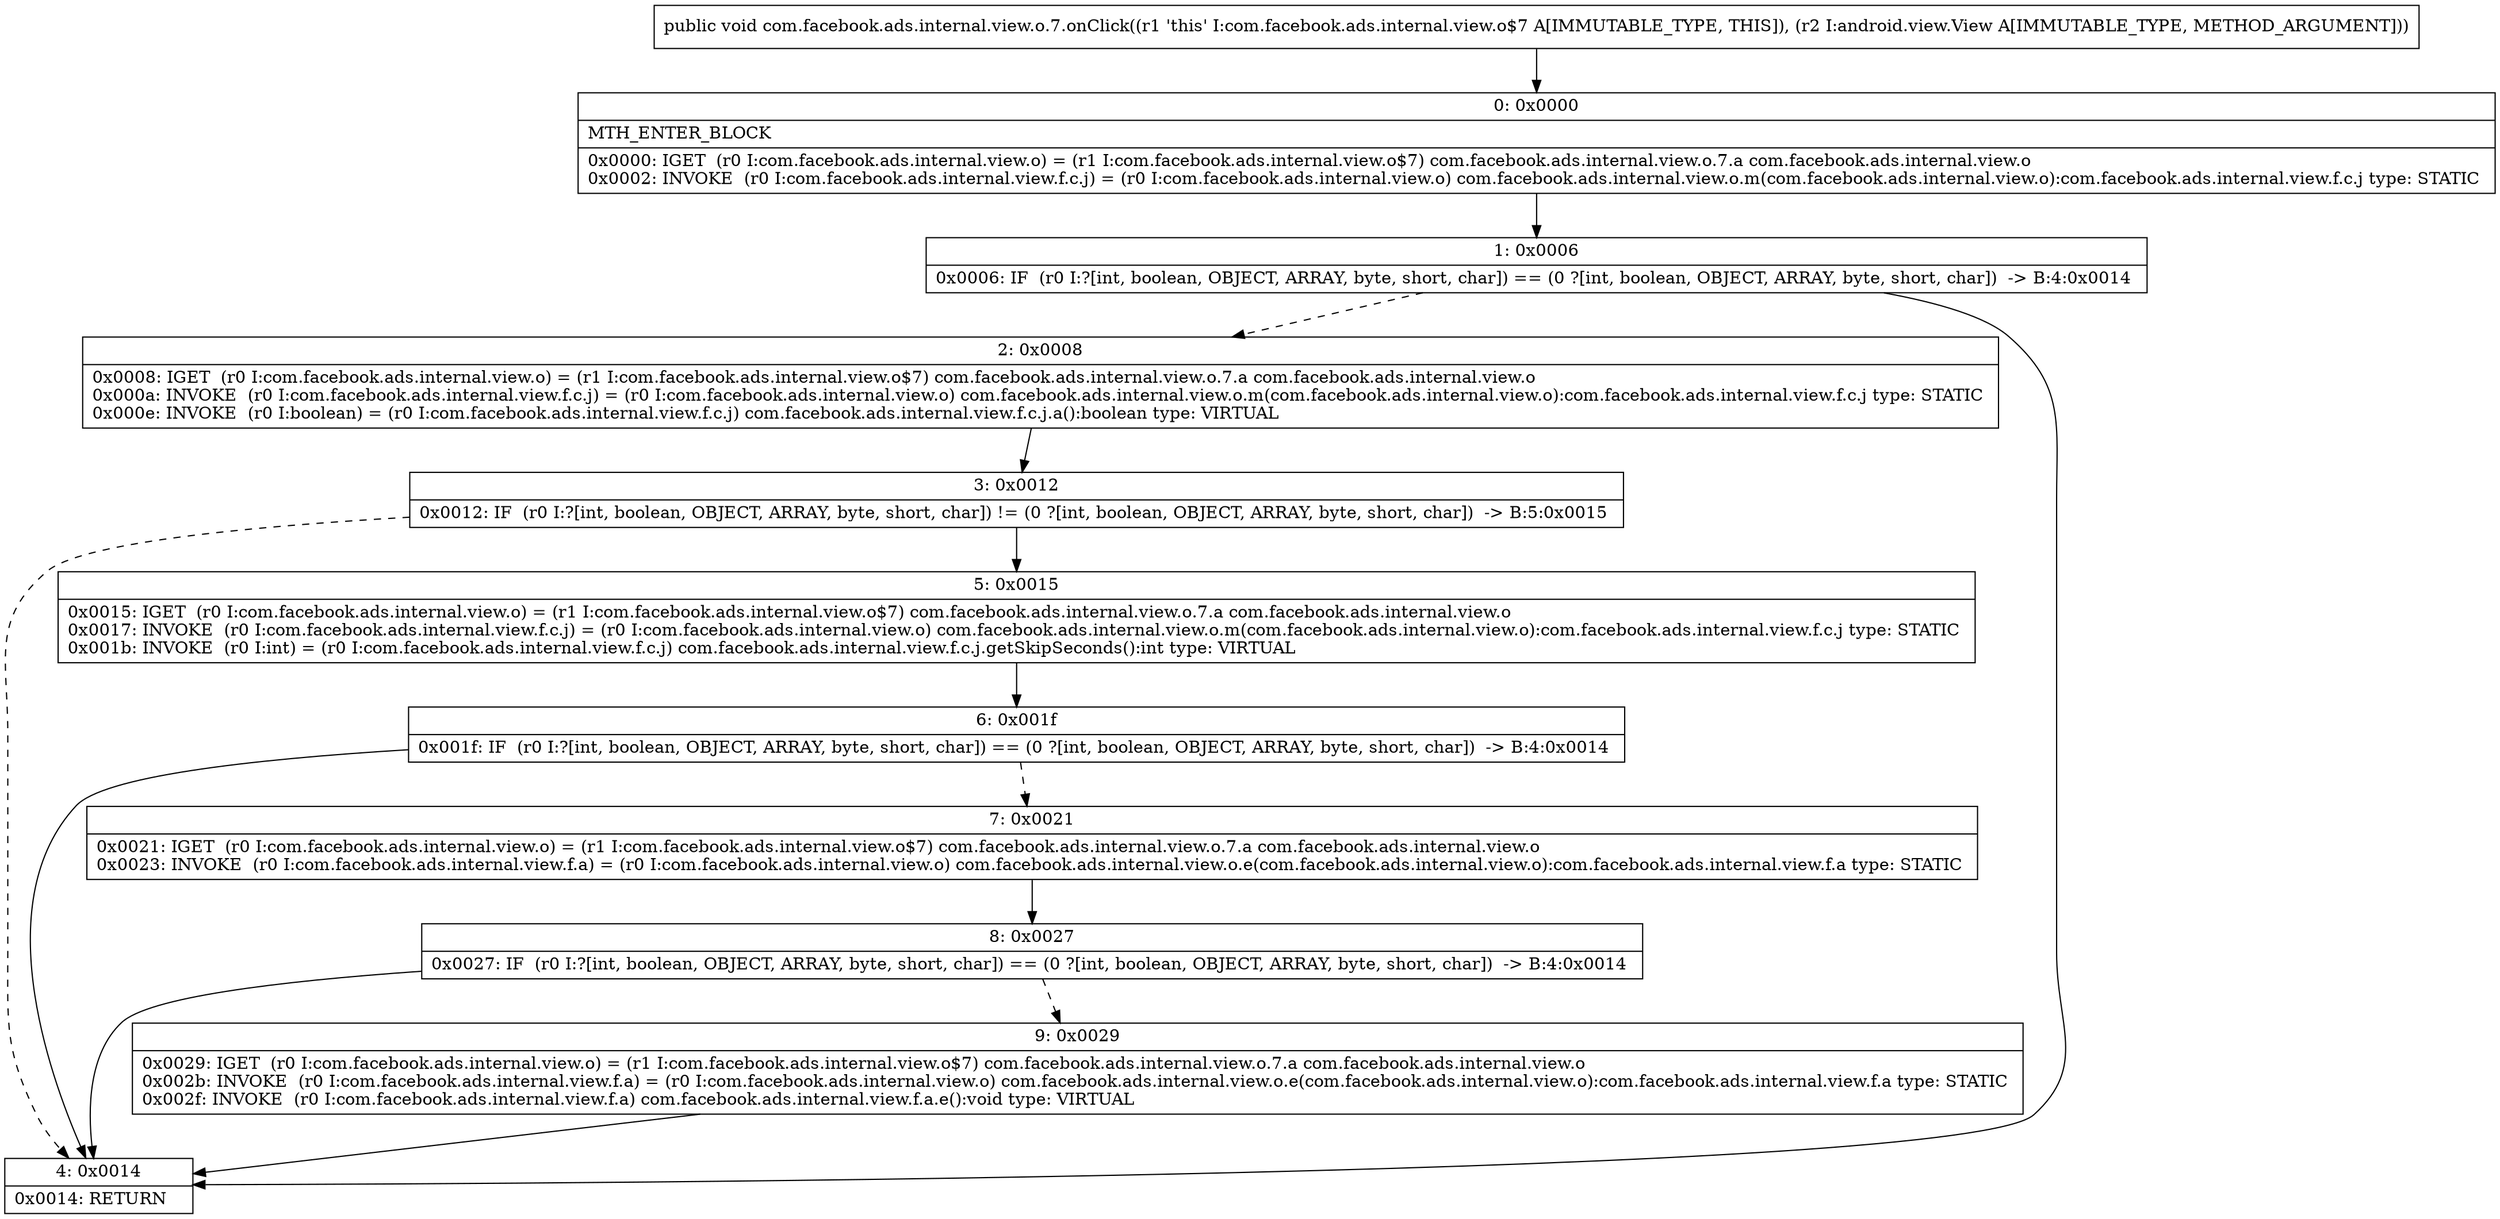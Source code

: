 digraph "CFG forcom.facebook.ads.internal.view.o.7.onClick(Landroid\/view\/View;)V" {
Node_0 [shape=record,label="{0\:\ 0x0000|MTH_ENTER_BLOCK\l|0x0000: IGET  (r0 I:com.facebook.ads.internal.view.o) = (r1 I:com.facebook.ads.internal.view.o$7) com.facebook.ads.internal.view.o.7.a com.facebook.ads.internal.view.o \l0x0002: INVOKE  (r0 I:com.facebook.ads.internal.view.f.c.j) = (r0 I:com.facebook.ads.internal.view.o) com.facebook.ads.internal.view.o.m(com.facebook.ads.internal.view.o):com.facebook.ads.internal.view.f.c.j type: STATIC \l}"];
Node_1 [shape=record,label="{1\:\ 0x0006|0x0006: IF  (r0 I:?[int, boolean, OBJECT, ARRAY, byte, short, char]) == (0 ?[int, boolean, OBJECT, ARRAY, byte, short, char])  \-\> B:4:0x0014 \l}"];
Node_2 [shape=record,label="{2\:\ 0x0008|0x0008: IGET  (r0 I:com.facebook.ads.internal.view.o) = (r1 I:com.facebook.ads.internal.view.o$7) com.facebook.ads.internal.view.o.7.a com.facebook.ads.internal.view.o \l0x000a: INVOKE  (r0 I:com.facebook.ads.internal.view.f.c.j) = (r0 I:com.facebook.ads.internal.view.o) com.facebook.ads.internal.view.o.m(com.facebook.ads.internal.view.o):com.facebook.ads.internal.view.f.c.j type: STATIC \l0x000e: INVOKE  (r0 I:boolean) = (r0 I:com.facebook.ads.internal.view.f.c.j) com.facebook.ads.internal.view.f.c.j.a():boolean type: VIRTUAL \l}"];
Node_3 [shape=record,label="{3\:\ 0x0012|0x0012: IF  (r0 I:?[int, boolean, OBJECT, ARRAY, byte, short, char]) != (0 ?[int, boolean, OBJECT, ARRAY, byte, short, char])  \-\> B:5:0x0015 \l}"];
Node_4 [shape=record,label="{4\:\ 0x0014|0x0014: RETURN   \l}"];
Node_5 [shape=record,label="{5\:\ 0x0015|0x0015: IGET  (r0 I:com.facebook.ads.internal.view.o) = (r1 I:com.facebook.ads.internal.view.o$7) com.facebook.ads.internal.view.o.7.a com.facebook.ads.internal.view.o \l0x0017: INVOKE  (r0 I:com.facebook.ads.internal.view.f.c.j) = (r0 I:com.facebook.ads.internal.view.o) com.facebook.ads.internal.view.o.m(com.facebook.ads.internal.view.o):com.facebook.ads.internal.view.f.c.j type: STATIC \l0x001b: INVOKE  (r0 I:int) = (r0 I:com.facebook.ads.internal.view.f.c.j) com.facebook.ads.internal.view.f.c.j.getSkipSeconds():int type: VIRTUAL \l}"];
Node_6 [shape=record,label="{6\:\ 0x001f|0x001f: IF  (r0 I:?[int, boolean, OBJECT, ARRAY, byte, short, char]) == (0 ?[int, boolean, OBJECT, ARRAY, byte, short, char])  \-\> B:4:0x0014 \l}"];
Node_7 [shape=record,label="{7\:\ 0x0021|0x0021: IGET  (r0 I:com.facebook.ads.internal.view.o) = (r1 I:com.facebook.ads.internal.view.o$7) com.facebook.ads.internal.view.o.7.a com.facebook.ads.internal.view.o \l0x0023: INVOKE  (r0 I:com.facebook.ads.internal.view.f.a) = (r0 I:com.facebook.ads.internal.view.o) com.facebook.ads.internal.view.o.e(com.facebook.ads.internal.view.o):com.facebook.ads.internal.view.f.a type: STATIC \l}"];
Node_8 [shape=record,label="{8\:\ 0x0027|0x0027: IF  (r0 I:?[int, boolean, OBJECT, ARRAY, byte, short, char]) == (0 ?[int, boolean, OBJECT, ARRAY, byte, short, char])  \-\> B:4:0x0014 \l}"];
Node_9 [shape=record,label="{9\:\ 0x0029|0x0029: IGET  (r0 I:com.facebook.ads.internal.view.o) = (r1 I:com.facebook.ads.internal.view.o$7) com.facebook.ads.internal.view.o.7.a com.facebook.ads.internal.view.o \l0x002b: INVOKE  (r0 I:com.facebook.ads.internal.view.f.a) = (r0 I:com.facebook.ads.internal.view.o) com.facebook.ads.internal.view.o.e(com.facebook.ads.internal.view.o):com.facebook.ads.internal.view.f.a type: STATIC \l0x002f: INVOKE  (r0 I:com.facebook.ads.internal.view.f.a) com.facebook.ads.internal.view.f.a.e():void type: VIRTUAL \l}"];
MethodNode[shape=record,label="{public void com.facebook.ads.internal.view.o.7.onClick((r1 'this' I:com.facebook.ads.internal.view.o$7 A[IMMUTABLE_TYPE, THIS]), (r2 I:android.view.View A[IMMUTABLE_TYPE, METHOD_ARGUMENT])) }"];
MethodNode -> Node_0;
Node_0 -> Node_1;
Node_1 -> Node_2[style=dashed];
Node_1 -> Node_4;
Node_2 -> Node_3;
Node_3 -> Node_4[style=dashed];
Node_3 -> Node_5;
Node_5 -> Node_6;
Node_6 -> Node_4;
Node_6 -> Node_7[style=dashed];
Node_7 -> Node_8;
Node_8 -> Node_4;
Node_8 -> Node_9[style=dashed];
Node_9 -> Node_4;
}

